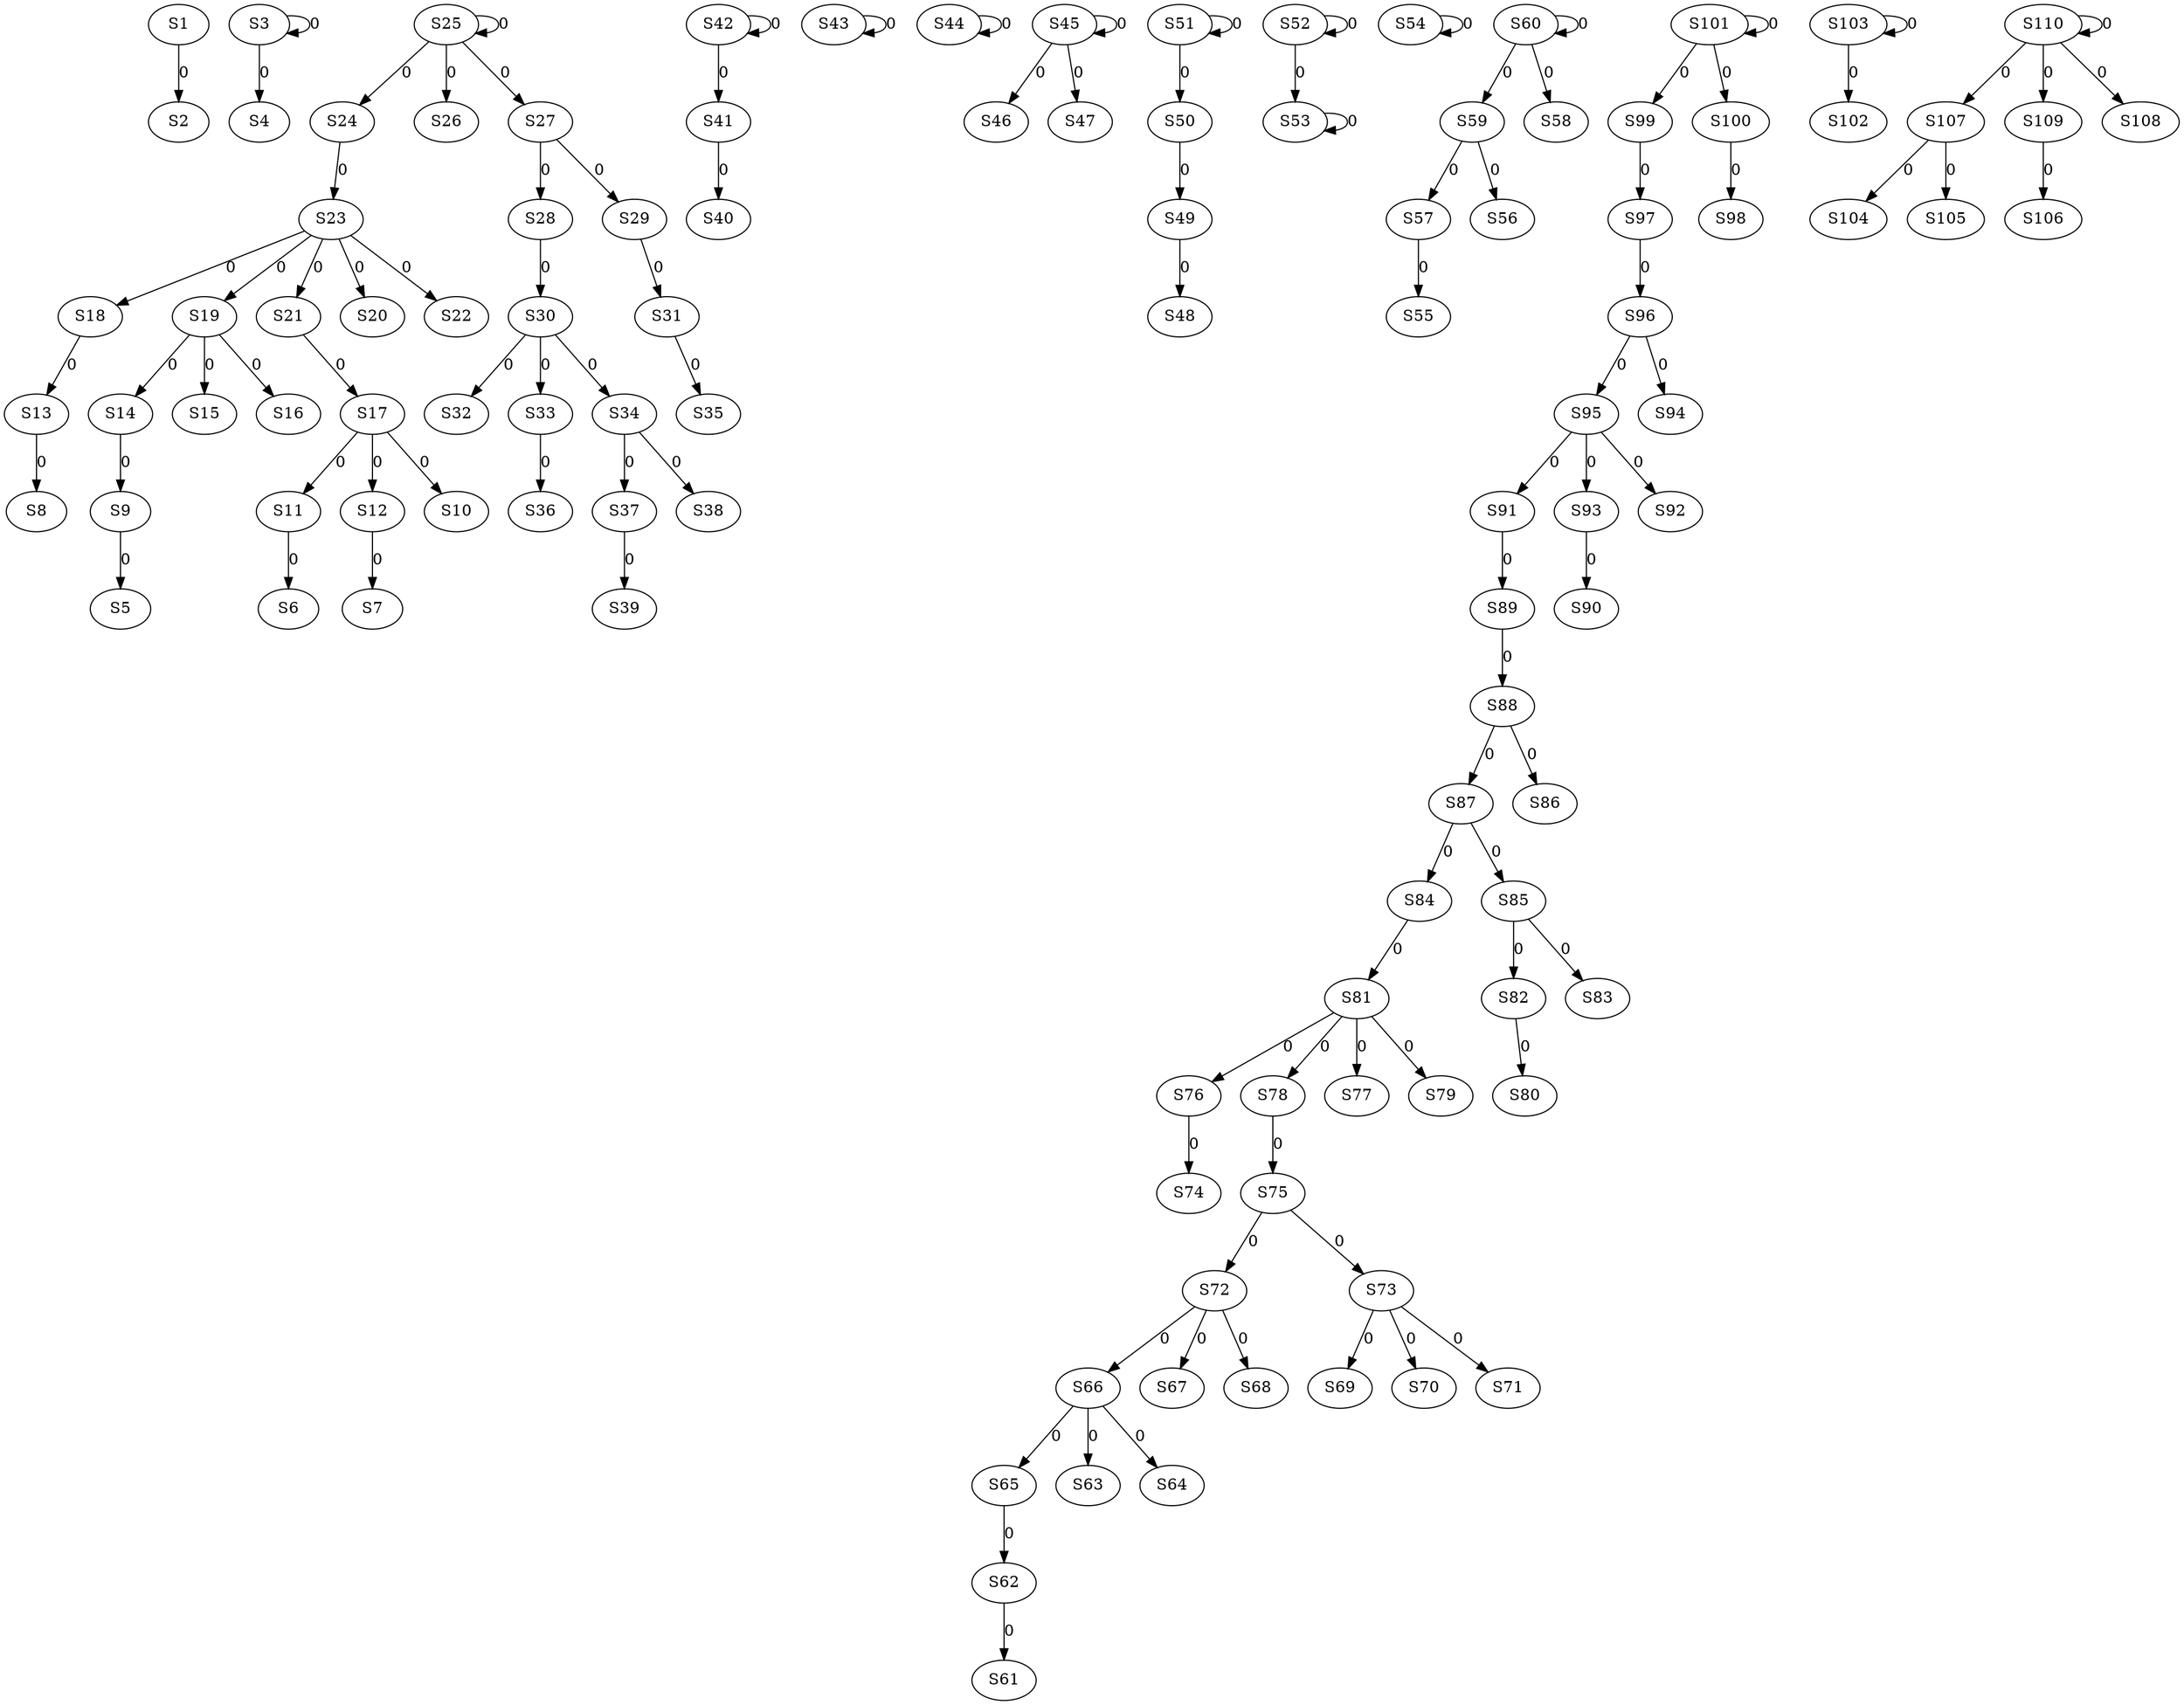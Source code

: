 strict digraph {
	S1 -> S2 [ label = 0 ];
	S3 -> S3 [ label = 0 ];
	S3 -> S4 [ label = 0 ];
	S9 -> S5 [ label = 0 ];
	S11 -> S6 [ label = 0 ];
	S12 -> S7 [ label = 0 ];
	S13 -> S8 [ label = 0 ];
	S14 -> S9 [ label = 0 ];
	S17 -> S10 [ label = 0 ];
	S17 -> S11 [ label = 0 ];
	S17 -> S12 [ label = 0 ];
	S18 -> S13 [ label = 0 ];
	S19 -> S14 [ label = 0 ];
	S19 -> S15 [ label = 0 ];
	S19 -> S16 [ label = 0 ];
	S21 -> S17 [ label = 0 ];
	S23 -> S18 [ label = 0 ];
	S23 -> S19 [ label = 0 ];
	S23 -> S20 [ label = 0 ];
	S23 -> S21 [ label = 0 ];
	S23 -> S22 [ label = 0 ];
	S24 -> S23 [ label = 0 ];
	S25 -> S24 [ label = 0 ];
	S25 -> S25 [ label = 0 ];
	S25 -> S26 [ label = 0 ];
	S25 -> S27 [ label = 0 ];
	S27 -> S28 [ label = 0 ];
	S27 -> S29 [ label = 0 ];
	S28 -> S30 [ label = 0 ];
	S29 -> S31 [ label = 0 ];
	S30 -> S32 [ label = 0 ];
	S30 -> S33 [ label = 0 ];
	S30 -> S34 [ label = 0 ];
	S31 -> S35 [ label = 0 ];
	S33 -> S36 [ label = 0 ];
	S34 -> S37 [ label = 0 ];
	S34 -> S38 [ label = 0 ];
	S37 -> S39 [ label = 0 ];
	S41 -> S40 [ label = 0 ];
	S42 -> S41 [ label = 0 ];
	S42 -> S42 [ label = 0 ];
	S43 -> S43 [ label = 0 ];
	S44 -> S44 [ label = 0 ];
	S45 -> S45 [ label = 0 ];
	S45 -> S46 [ label = 0 ];
	S45 -> S47 [ label = 0 ];
	S49 -> S48 [ label = 0 ];
	S50 -> S49 [ label = 0 ];
	S51 -> S50 [ label = 0 ];
	S51 -> S51 [ label = 0 ];
	S52 -> S52 [ label = 0 ];
	S52 -> S53 [ label = 0 ];
	S54 -> S54 [ label = 0 ];
	S57 -> S55 [ label = 0 ];
	S59 -> S56 [ label = 0 ];
	S59 -> S57 [ label = 0 ];
	S60 -> S58 [ label = 0 ];
	S60 -> S59 [ label = 0 ];
	S60 -> S60 [ label = 0 ];
	S62 -> S61 [ label = 0 ];
	S65 -> S62 [ label = 0 ];
	S66 -> S63 [ label = 0 ];
	S66 -> S64 [ label = 0 ];
	S66 -> S65 [ label = 0 ];
	S72 -> S66 [ label = 0 ];
	S72 -> S67 [ label = 0 ];
	S72 -> S68 [ label = 0 ];
	S73 -> S69 [ label = 0 ];
	S73 -> S70 [ label = 0 ];
	S73 -> S71 [ label = 0 ];
	S75 -> S72 [ label = 0 ];
	S75 -> S73 [ label = 0 ];
	S76 -> S74 [ label = 0 ];
	S78 -> S75 [ label = 0 ];
	S81 -> S76 [ label = 0 ];
	S81 -> S77 [ label = 0 ];
	S81 -> S78 [ label = 0 ];
	S81 -> S79 [ label = 0 ];
	S82 -> S80 [ label = 0 ];
	S84 -> S81 [ label = 0 ];
	S85 -> S82 [ label = 0 ];
	S85 -> S83 [ label = 0 ];
	S87 -> S84 [ label = 0 ];
	S87 -> S85 [ label = 0 ];
	S88 -> S86 [ label = 0 ];
	S88 -> S87 [ label = 0 ];
	S89 -> S88 [ label = 0 ];
	S91 -> S89 [ label = 0 ];
	S93 -> S90 [ label = 0 ];
	S95 -> S91 [ label = 0 ];
	S95 -> S92 [ label = 0 ];
	S95 -> S93 [ label = 0 ];
	S96 -> S94 [ label = 0 ];
	S96 -> S95 [ label = 0 ];
	S97 -> S96 [ label = 0 ];
	S99 -> S97 [ label = 0 ];
	S100 -> S98 [ label = 0 ];
	S101 -> S99 [ label = 0 ];
	S101 -> S100 [ label = 0 ];
	S101 -> S101 [ label = 0 ];
	S103 -> S102 [ label = 0 ];
	S103 -> S103 [ label = 0 ];
	S107 -> S104 [ label = 0 ];
	S107 -> S105 [ label = 0 ];
	S109 -> S106 [ label = 0 ];
	S110 -> S107 [ label = 0 ];
	S110 -> S108 [ label = 0 ];
	S110 -> S109 [ label = 0 ];
	S110 -> S110 [ label = 0 ];
	S53 -> S53 [ label = 0 ];
}